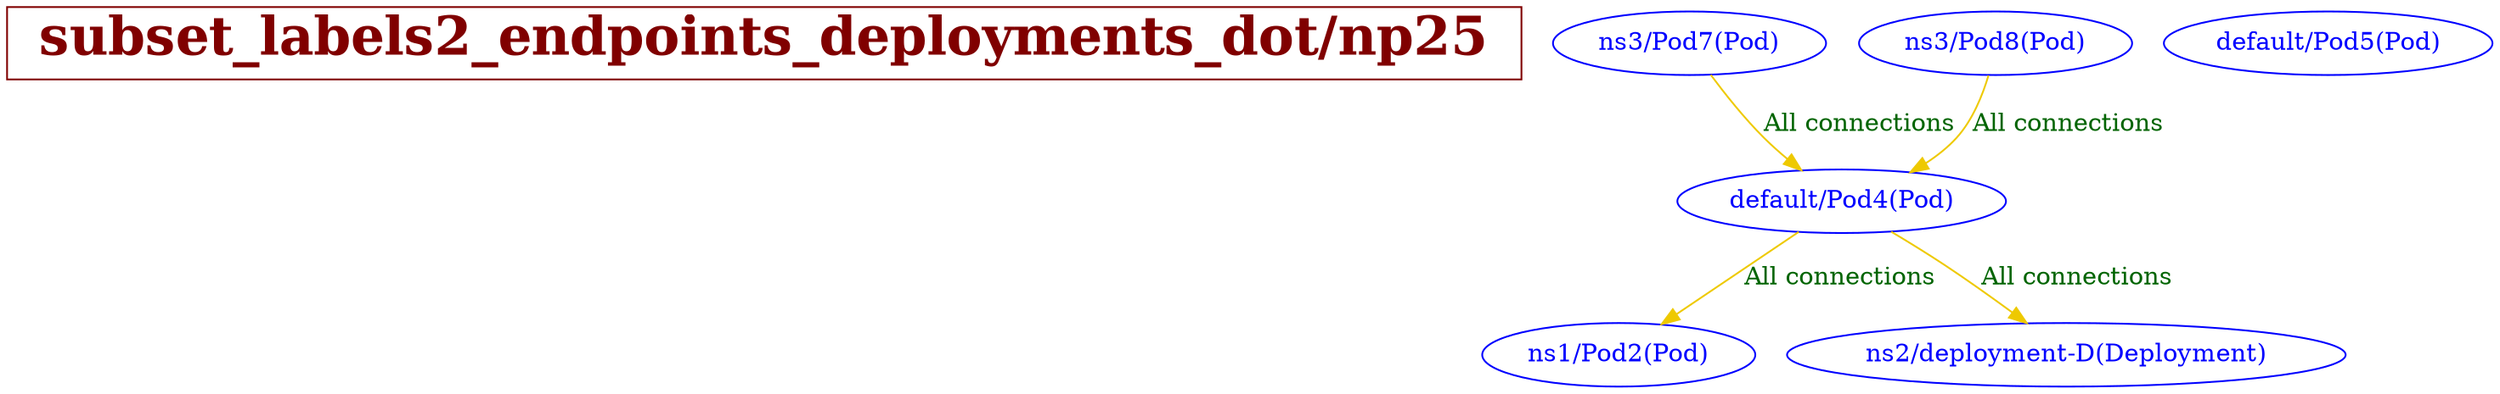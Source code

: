 // The Connectivity Graph of np25
digraph {
	HEADER [shape="box" label=< <B>subset_labels2_endpoints_deployments_dot/np25</B> > fontsize=30 color=webmaroon fontcolor=webmaroon];
	"default/Pod4(Pod)" [label="default/Pod4(Pod)" color="blue" fontcolor="blue"]
	"default/Pod5(Pod)" [label="default/Pod5(Pod)" color="blue" fontcolor="blue"]
	"ns1/Pod2(Pod)" [label="ns1/Pod2(Pod)" color="blue" fontcolor="blue"]
	"ns2/deployment-D(Deployment)" [label="ns2/deployment-D(Deployment)" color="blue" fontcolor="blue"]
	"ns3/Pod7(Pod)" [label="ns3/Pod7(Pod)" color="blue" fontcolor="blue"]
	"ns3/Pod8(Pod)" [label="ns3/Pod8(Pod)" color="blue" fontcolor="blue"]
	"default/Pod4(Pod)" -> "ns1/Pod2(Pod)" [label="All connections" color="gold2" fontcolor="darkgreen"]
	"default/Pod4(Pod)" -> "ns2/deployment-D(Deployment)" [label="All connections" color="gold2" fontcolor="darkgreen"]
	"ns3/Pod7(Pod)" -> "default/Pod4(Pod)" [label="All connections" color="gold2" fontcolor="darkgreen"]
	"ns3/Pod8(Pod)" -> "default/Pod4(Pod)" [label="All connections" color="gold2" fontcolor="darkgreen"]
}


